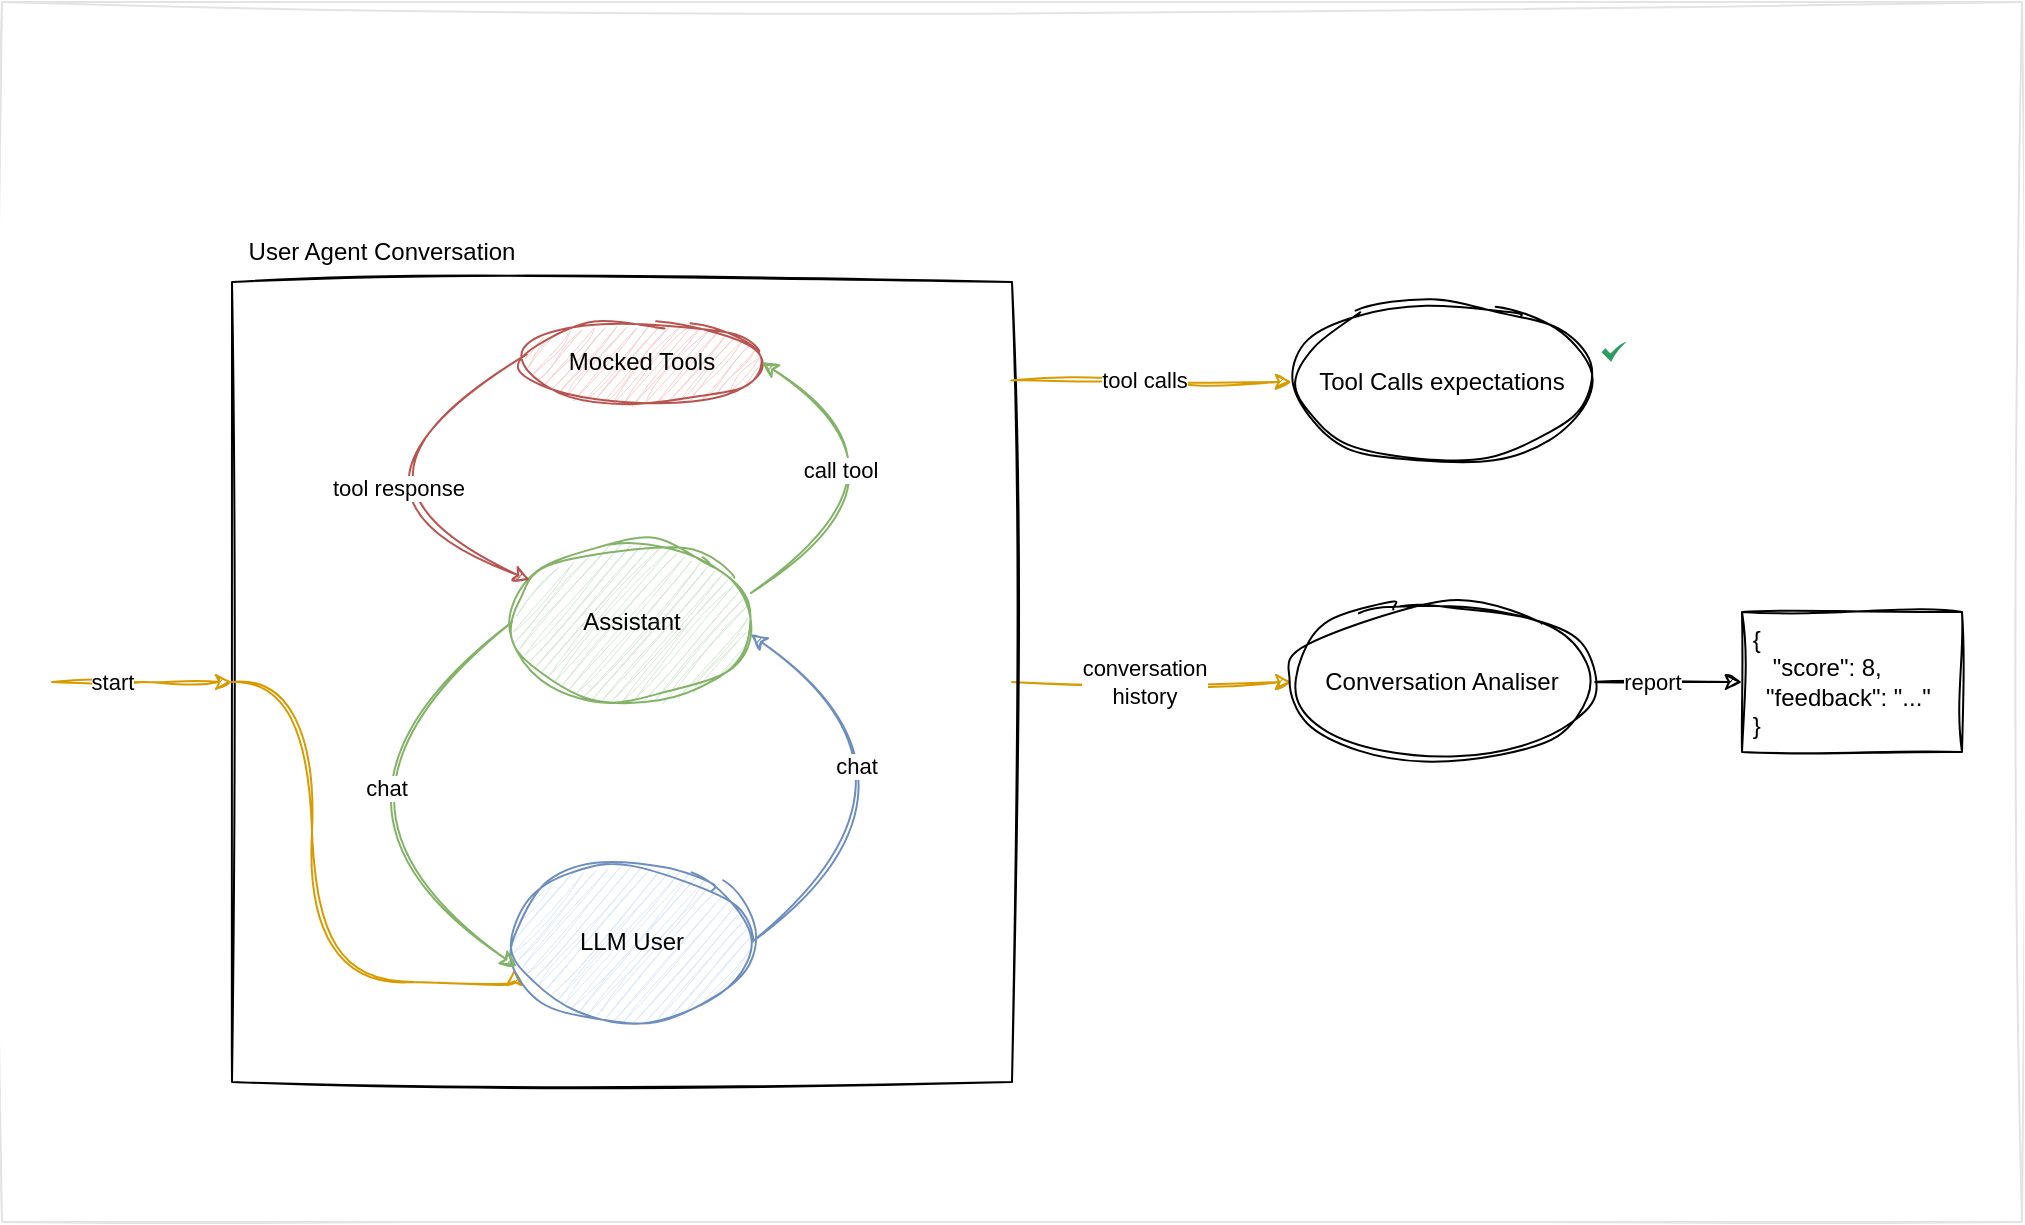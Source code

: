 <mxfile version="24.0.5" type="device">
  <diagram name="Page-1" id="YgzLJy31ku_g3opXr3VX">
    <mxGraphModel dx="1185" dy="-209" grid="1" gridSize="10" guides="1" tooltips="1" connect="1" arrows="1" fold="1" page="1" pageScale="1" pageWidth="1100" pageHeight="850" math="0" shadow="0">
      <root>
        <mxCell id="0" />
        <mxCell id="1" parent="0" />
        <mxCell id="jn6XTcoIALbjwuE5r2c3-2" value="" style="rounded=0;whiteSpace=wrap;html=1;strokeColor=#E3E3E3;sketch=1;curveFitting=1;jiggle=2;" parent="1" vertex="1">
          <mxGeometry x="45" y="960" width="1010" height="610" as="geometry" />
        </mxCell>
        <mxCell id="upVK2GjL-qc3BXvUK6z0-41" style="edgeStyle=orthogonalEdgeStyle;rounded=0;orthogonalLoop=1;jettySize=auto;html=1;fillColor=#ffe6cc;strokeColor=#d79b00;sketch=1;curveFitting=1;jiggle=2;exitX=1;exitY=0.5;exitDx=0;exitDy=0;" parent="1" source="upVK2GjL-qc3BXvUK6z0-2" target="upVK2GjL-qc3BXvUK6z0-33" edge="1">
          <mxGeometry relative="1" as="geometry" />
        </mxCell>
        <mxCell id="upVK2GjL-qc3BXvUK6z0-43" value="conversation&lt;div&gt;history&lt;/div&gt;" style="edgeLabel;html=1;align=center;verticalAlign=middle;resizable=0;points=[];sketch=1;curveFitting=1;jiggle=2;" parent="upVK2GjL-qc3BXvUK6z0-41" vertex="1" connectable="0">
          <mxGeometry x="-0.252" y="1" relative="1" as="geometry">
            <mxPoint x="13" y="1" as="offset" />
          </mxGeometry>
        </mxCell>
        <mxCell id="upVK2GjL-qc3BXvUK6z0-2" value="&lt;h3&gt;&lt;br&gt;&lt;/h3&gt;" style="rounded=0;whiteSpace=wrap;html=1;align=left;verticalAlign=top;sketch=1;curveFitting=1;jiggle=2;" parent="1" vertex="1">
          <mxGeometry x="160" y="1100" width="390" height="400" as="geometry" />
        </mxCell>
        <mxCell id="upVK2GjL-qc3BXvUK6z0-30" style="edgeStyle=orthogonalEdgeStyle;rounded=0;orthogonalLoop=1;jettySize=auto;html=1;startArrow=classic;startFill=1;endArrow=none;endFill=0;fillColor=#ffe6cc;strokeColor=#d79b00;sketch=1;curveFitting=1;jiggle=2;" parent="1" source="upVK2GjL-qc3BXvUK6z0-2" edge="1">
          <mxGeometry relative="1" as="geometry">
            <mxPoint x="70" y="1300" as="targetPoint" />
            <mxPoint x="200.0" y="1429.73" as="sourcePoint" />
          </mxGeometry>
        </mxCell>
        <mxCell id="upVK2GjL-qc3BXvUK6z0-31" value="start" style="edgeLabel;html=1;align=center;verticalAlign=middle;resizable=0;points=[];sketch=1;curveFitting=1;jiggle=2;" parent="upVK2GjL-qc3BXvUK6z0-30" vertex="1" connectable="0">
          <mxGeometry x="0.809" y="-2" relative="1" as="geometry">
            <mxPoint x="21" y="2" as="offset" />
          </mxGeometry>
        </mxCell>
        <mxCell id="upVK2GjL-qc3BXvUK6z0-51" style="edgeStyle=orthogonalEdgeStyle;rounded=0;orthogonalLoop=1;jettySize=auto;html=1;entryX=0;entryY=0.5;entryDx=0;entryDy=0;curved=1;exitX=0.01;exitY=0.668;exitDx=0;exitDy=0;exitPerimeter=0;startArrow=classic;startFill=1;endArrow=none;endFill=0;fillColor=#ffe6cc;strokeColor=#d79b00;sketch=1;curveFitting=1;jiggle=2;" parent="1" source="nqvSTzeSLYggFFPvCb2e-24" target="upVK2GjL-qc3BXvUK6z0-2" edge="1">
          <mxGeometry relative="1" as="geometry">
            <Array as="points">
              <mxPoint x="301" y="1450" />
              <mxPoint x="200" y="1450" />
              <mxPoint x="200" y="1300" />
            </Array>
          </mxGeometry>
        </mxCell>
        <mxCell id="nqvSTzeSLYggFFPvCb2e-24" value="LLM User" style="ellipse;whiteSpace=wrap;html=1;sketch=1;curveFitting=1;jiggle=2;fillColor=#dae8fc;strokeColor=#6c8ebf;" parent="1" vertex="1">
          <mxGeometry x="300" y="1390" width="120" height="80" as="geometry" />
        </mxCell>
        <mxCell id="upVK2GjL-qc3BXvUK6z0-1" value="Assistant" style="ellipse;whiteSpace=wrap;html=1;sketch=1;curveFitting=1;jiggle=2;fillColor=#d5e8d4;strokeColor=#82b366;" parent="1" vertex="1">
          <mxGeometry x="300" y="1230" width="120" height="80" as="geometry" />
        </mxCell>
        <mxCell id="upVK2GjL-qc3BXvUK6z0-7" value="" style="curved=1;endArrow=none;html=1;rounded=0;exitX=0.02;exitY=0.653;exitDx=0;exitDy=0;exitPerimeter=0;startArrow=classic;startFill=1;endFill=0;entryX=0;entryY=0.5;entryDx=0;entryDy=0;fillColor=#d5e8d4;strokeColor=#82b366;sketch=1;curveFitting=1;jiggle=2;" parent="1" source="nqvSTzeSLYggFFPvCb2e-24" target="upVK2GjL-qc3BXvUK6z0-1" edge="1">
          <mxGeometry width="50" height="50" relative="1" as="geometry">
            <mxPoint x="440" y="1380" as="sourcePoint" />
            <mxPoint x="490" y="1330" as="targetPoint" />
            <Array as="points">
              <mxPoint x="180" y="1360" />
            </Array>
          </mxGeometry>
        </mxCell>
        <mxCell id="upVK2GjL-qc3BXvUK6z0-18" value="chat" style="edgeLabel;html=1;align=center;verticalAlign=middle;resizable=0;points=[];sketch=1;curveFitting=1;jiggle=2;" parent="upVK2GjL-qc3BXvUK6z0-7" vertex="1" connectable="0">
          <mxGeometry x="0.328" y="-28" relative="1" as="geometry">
            <mxPoint as="offset" />
          </mxGeometry>
        </mxCell>
        <mxCell id="upVK2GjL-qc3BXvUK6z0-15" value="" style="curved=1;endArrow=none;html=1;rounded=0;entryX=1;entryY=0.5;entryDx=0;entryDy=0;exitX=0.995;exitY=0.577;exitDx=0;exitDy=0;exitPerimeter=0;startArrow=classic;startFill=1;endFill=0;fillColor=#dae8fc;strokeColor=#6c8ebf;sketch=1;curveFitting=1;jiggle=2;" parent="1" source="upVK2GjL-qc3BXvUK6z0-1" target="nqvSTzeSLYggFFPvCb2e-24" edge="1">
          <mxGeometry width="50" height="50" relative="1" as="geometry">
            <mxPoint x="522" y="1446" as="sourcePoint" />
            <mxPoint x="520" y="1274" as="targetPoint" />
            <Array as="points">
              <mxPoint x="520" y="1350" />
            </Array>
          </mxGeometry>
        </mxCell>
        <mxCell id="upVK2GjL-qc3BXvUK6z0-17" value="chat" style="edgeLabel;html=1;align=center;verticalAlign=middle;resizable=0;points=[];sketch=1;curveFitting=1;jiggle=2;" parent="upVK2GjL-qc3BXvUK6z0-15" vertex="1" connectable="0">
          <mxGeometry x="-0.359" y="-22" relative="1" as="geometry">
            <mxPoint as="offset" />
          </mxGeometry>
        </mxCell>
        <mxCell id="upVK2GjL-qc3BXvUK6z0-19" value="Mocked Tools" style="ellipse;whiteSpace=wrap;html=1;fillColor=#f8cecc;strokeColor=#b85450;sketch=1;curveFitting=1;jiggle=2;" parent="1" vertex="1">
          <mxGeometry x="305" y="1120" width="120" height="40" as="geometry" />
        </mxCell>
        <mxCell id="upVK2GjL-qc3BXvUK6z0-26" value="" style="curved=1;endArrow=none;html=1;rounded=0;startArrow=classic;startFill=1;endFill=0;entryX=0.019;entryY=0.404;entryDx=0;entryDy=0;entryPerimeter=0;sketch=1;curveFitting=1;jiggle=2;fillColor=#f8cecc;strokeColor=#b85450;" parent="1" source="upVK2GjL-qc3BXvUK6z0-1" target="upVK2GjL-qc3BXvUK6z0-19" edge="1">
          <mxGeometry width="50" height="50" relative="1" as="geometry">
            <mxPoint x="262" y="1282" as="sourcePoint" />
            <mxPoint x="260" y="1110" as="targetPoint" />
            <Array as="points">
              <mxPoint x="190" y="1200" />
            </Array>
          </mxGeometry>
        </mxCell>
        <mxCell id="upVK2GjL-qc3BXvUK6z0-27" value="tool response" style="edgeLabel;html=1;align=center;verticalAlign=middle;resizable=0;points=[];sketch=1;curveFitting=1;jiggle=2;" parent="upVK2GjL-qc3BXvUK6z0-26" vertex="1" connectable="0">
          <mxGeometry x="0.328" y="-28" relative="1" as="geometry">
            <mxPoint as="offset" />
          </mxGeometry>
        </mxCell>
        <mxCell id="upVK2GjL-qc3BXvUK6z0-28" value="" style="curved=1;endArrow=none;html=1;rounded=0;startArrow=classic;startFill=1;endFill=0;exitX=1;exitY=0.5;exitDx=0;exitDy=0;entryX=0.995;entryY=0.319;entryDx=0;entryDy=0;entryPerimeter=0;fillColor=#d5e8d4;strokeColor=#82b366;sketch=1;curveFitting=1;jiggle=2;" parent="1" source="upVK2GjL-qc3BXvUK6z0-19" target="upVK2GjL-qc3BXvUK6z0-1" edge="1">
          <mxGeometry width="50" height="50" relative="1" as="geometry">
            <mxPoint x="526" y="1251" as="sourcePoint" />
            <mxPoint x="538" y="1150" as="targetPoint" />
            <Array as="points">
              <mxPoint x="510" y="1198" />
            </Array>
          </mxGeometry>
        </mxCell>
        <mxCell id="upVK2GjL-qc3BXvUK6z0-29" value="call tool" style="edgeLabel;html=1;align=center;verticalAlign=middle;resizable=0;points=[];sketch=1;curveFitting=1;jiggle=2;" parent="upVK2GjL-qc3BXvUK6z0-28" vertex="1" connectable="0">
          <mxGeometry x="0.328" y="-28" relative="1" as="geometry">
            <mxPoint as="offset" />
          </mxGeometry>
        </mxCell>
        <mxCell id="upVK2GjL-qc3BXvUK6z0-42" style="edgeStyle=orthogonalEdgeStyle;rounded=0;orthogonalLoop=1;jettySize=auto;html=1;entryX=0;entryY=0.5;entryDx=0;entryDy=0;sketch=1;curveFitting=1;jiggle=2;" parent="1" source="upVK2GjL-qc3BXvUK6z0-33" target="upVK2GjL-qc3BXvUK6z0-40" edge="1">
          <mxGeometry relative="1" as="geometry" />
        </mxCell>
        <mxCell id="upVK2GjL-qc3BXvUK6z0-44" value="report" style="edgeLabel;html=1;align=center;verticalAlign=middle;resizable=0;points=[];sketch=1;curveFitting=1;jiggle=2;" parent="upVK2GjL-qc3BXvUK6z0-42" vertex="1" connectable="0">
          <mxGeometry x="-0.394" y="-2" relative="1" as="geometry">
            <mxPoint x="7" y="-2" as="offset" />
          </mxGeometry>
        </mxCell>
        <mxCell id="upVK2GjL-qc3BXvUK6z0-33" value="Conversation Analiser" style="ellipse;whiteSpace=wrap;html=1;sketch=1;curveFitting=1;jiggle=2;" parent="1" vertex="1">
          <mxGeometry x="690" y="1260" width="150" height="80" as="geometry" />
        </mxCell>
        <mxCell id="upVK2GjL-qc3BXvUK6z0-40" value="&amp;nbsp;{&lt;br&gt;&amp;nbsp; &amp;nbsp; &quot;score&quot;: 8,&lt;br&gt;&amp;nbsp; &amp;nbsp;&quot;feedback&quot;: &quot;...&quot;&lt;br&gt;&amp;nbsp;}" style="text;html=1;strokeColor=default;fillColor=none;align=left;verticalAlign=top;whiteSpace=wrap;rounded=0;sketch=1;curveFitting=1;jiggle=2;" parent="1" vertex="1">
          <mxGeometry x="915" y="1265" width="110" height="70" as="geometry" />
        </mxCell>
        <mxCell id="upVK2GjL-qc3BXvUK6z0-47" value="User Agent Conversation" style="text;html=1;strokeColor=none;fillColor=none;align=center;verticalAlign=middle;whiteSpace=wrap;rounded=0;sketch=1;curveFitting=1;jiggle=2;" parent="1" vertex="1">
          <mxGeometry x="140" y="1070" width="190" height="30" as="geometry" />
        </mxCell>
        <mxCell id="UdZLuTKqAmfuTe7pYVBl-1" style="edgeStyle=orthogonalEdgeStyle;rounded=0;orthogonalLoop=1;jettySize=auto;html=1;fillColor=#ffe6cc;strokeColor=#d79b00;sketch=1;curveFitting=1;jiggle=2;exitX=0.999;exitY=0.123;exitDx=0;exitDy=0;exitPerimeter=0;" edge="1" parent="1" source="upVK2GjL-qc3BXvUK6z0-2" target="UdZLuTKqAmfuTe7pYVBl-3">
          <mxGeometry relative="1" as="geometry">
            <mxPoint x="610" y="1060" as="sourcePoint" />
            <mxPoint x="735" y="1060" as="targetPoint" />
          </mxGeometry>
        </mxCell>
        <mxCell id="UdZLuTKqAmfuTe7pYVBl-2" value="tool calls" style="edgeLabel;html=1;align=center;verticalAlign=middle;resizable=0;points=[];sketch=1;curveFitting=1;jiggle=2;" vertex="1" connectable="0" parent="UdZLuTKqAmfuTe7pYVBl-1">
          <mxGeometry x="-0.252" y="1" relative="1" as="geometry">
            <mxPoint x="13" y="1" as="offset" />
          </mxGeometry>
        </mxCell>
        <mxCell id="UdZLuTKqAmfuTe7pYVBl-3" value="Tool Calls expectations" style="ellipse;whiteSpace=wrap;html=1;sketch=1;curveFitting=1;jiggle=2;" vertex="1" parent="1">
          <mxGeometry x="690" y="1110" width="150" height="80" as="geometry" />
        </mxCell>
        <mxCell id="UdZLuTKqAmfuTe7pYVBl-7" value="" style="shape=image;html=1;verticalAlign=top;verticalLabelPosition=bottom;labelBackgroundColor=#ffffff;imageAspect=0;aspect=fixed;image=https://cdn1.iconfinder.com/data/icons/DarkGlass_Reworked/128x128/actions/fileclose.png" vertex="1" parent="1">
          <mxGeometry x="846" y="1150" width="10" height="10" as="geometry" />
        </mxCell>
        <mxCell id="UdZLuTKqAmfuTe7pYVBl-8" value="" style="sketch=0;html=1;aspect=fixed;strokeColor=none;shadow=0;align=center;fillColor=#2D9C5E;verticalAlign=top;labelPosition=center;verticalLabelPosition=bottom;shape=mxgraph.gcp2.check" vertex="1" parent="1">
          <mxGeometry x="844.75" y="1130" width="12.5" height="10" as="geometry" />
        </mxCell>
      </root>
    </mxGraphModel>
  </diagram>
</mxfile>

